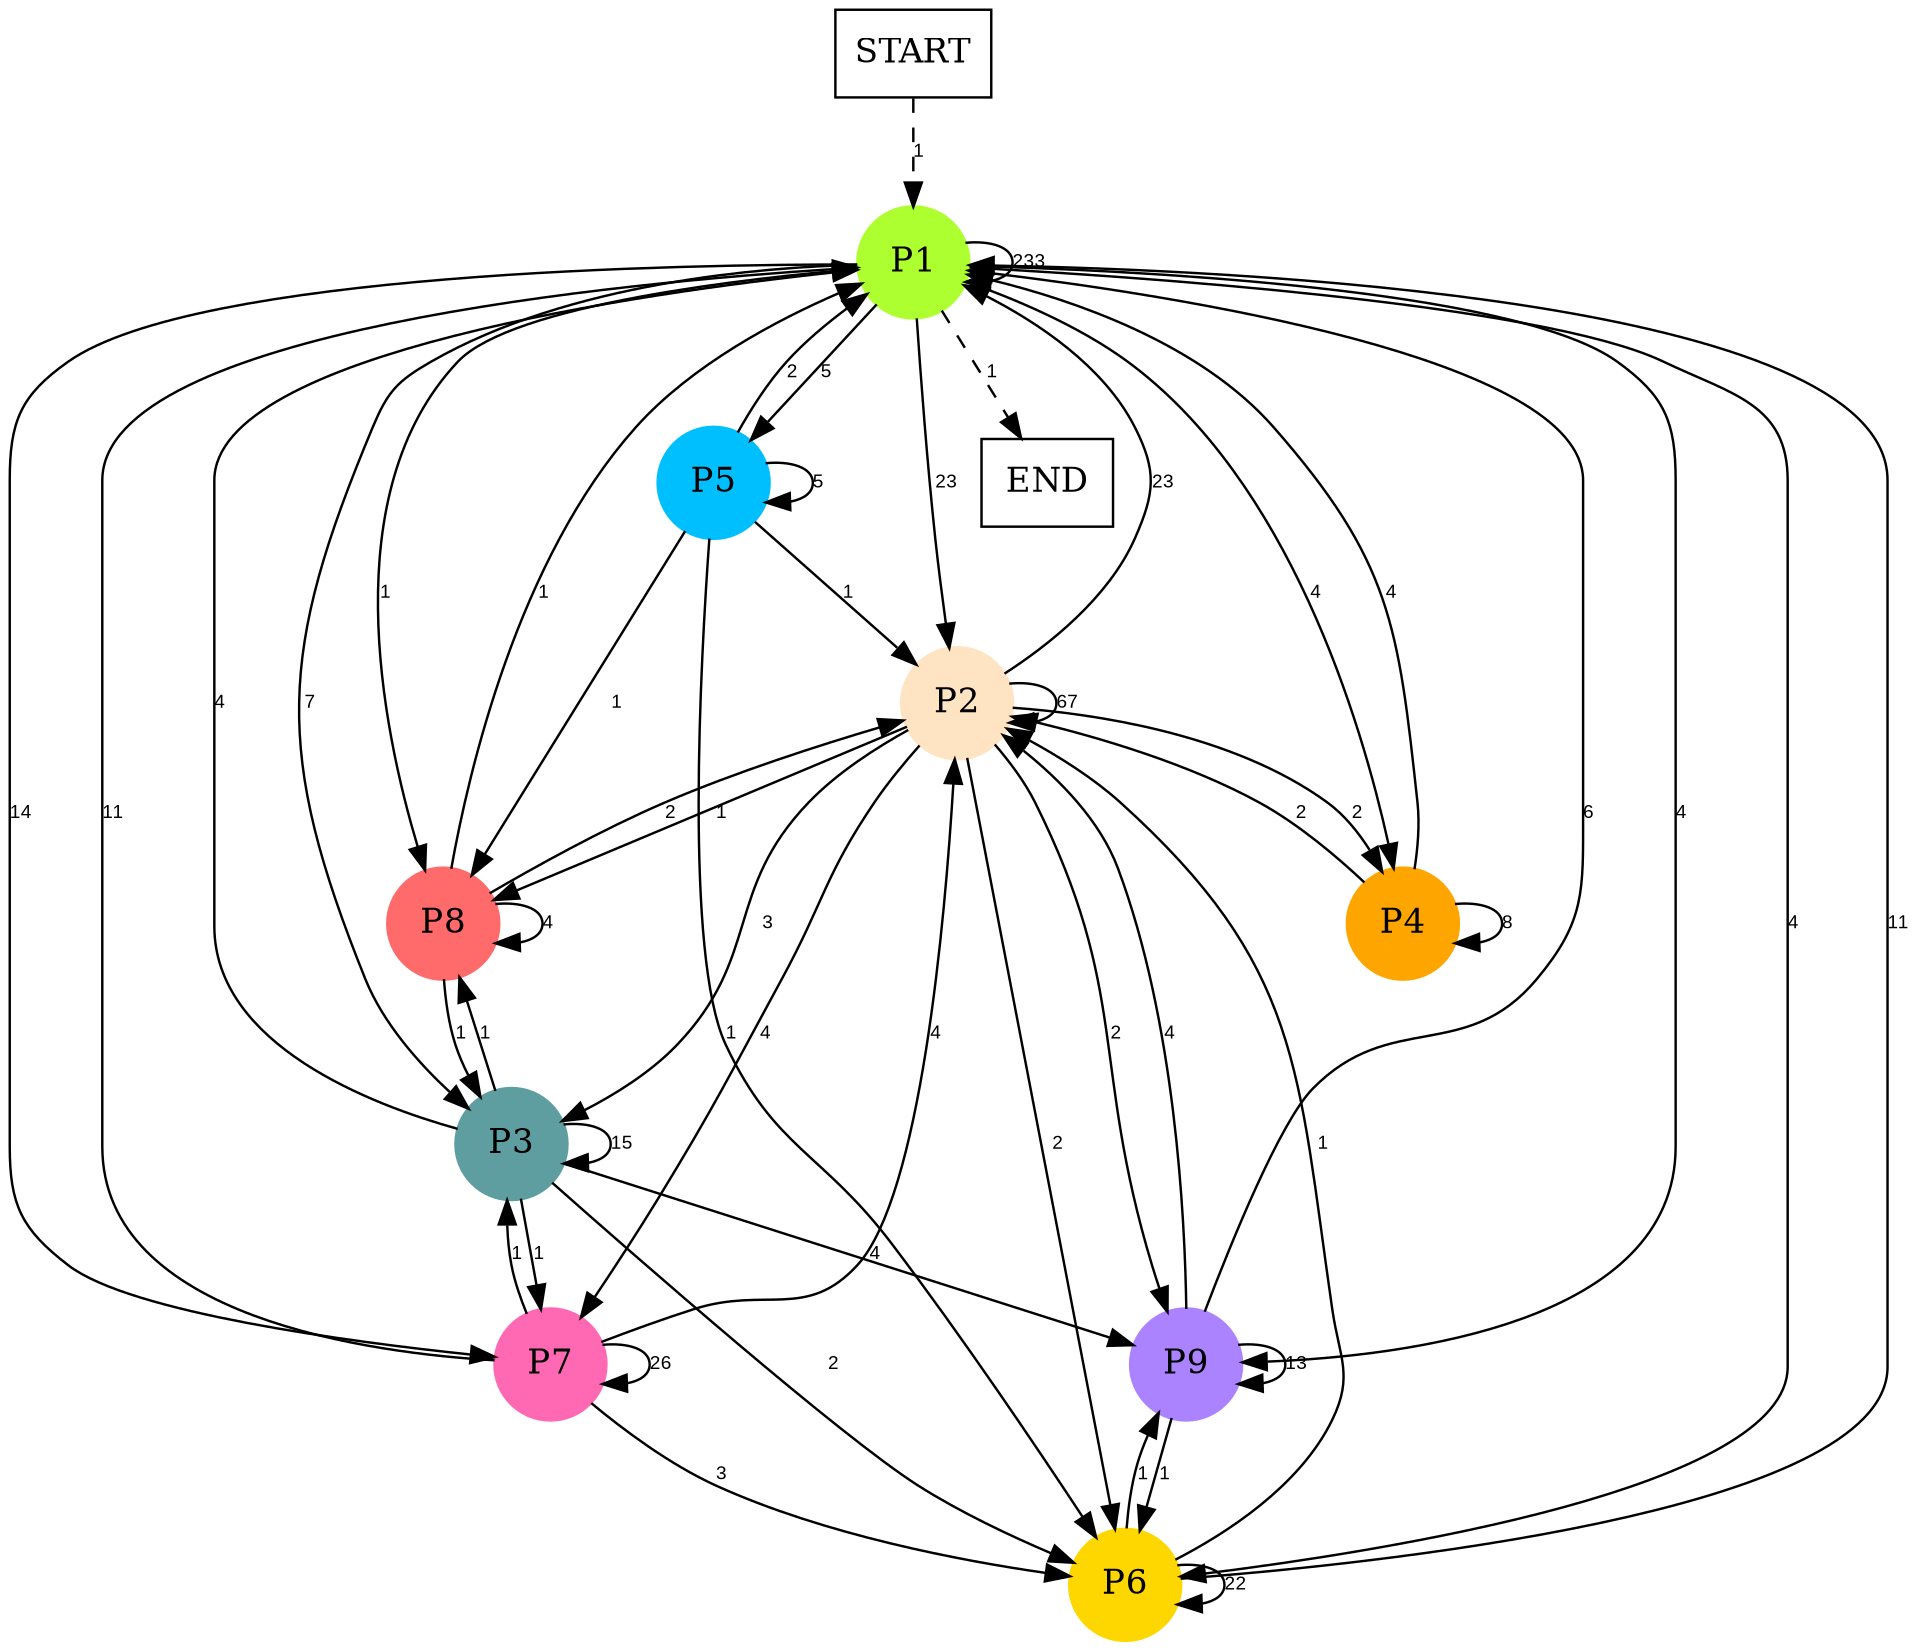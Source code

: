 digraph graphname {
	dpi = 150
	size="16,11!";
	margin = 0;
"P1" [shape=circle, color=greenyellow, style=filled]"P2" [shape=circle, color=bisque, style=filled]"P7" [shape=circle, color=hotpink, style=filled]"P5" [shape=circle, color=deepskyblue, style=filled]"P6" [shape=circle, color=gold, style=filled]"P9" [shape=circle, color=mediumpurple1, style=filled]"P3" [shape=circle, color=cadetblue, style=filled]"P4" [shape=circle, color=orange, style=filled]"P8" [shape=circle, color=indianred1, style=filled]"START" [shape=box, fillcolor=white, style=filled, color=black]"END" [shape=box, fillcolor=white, style=filled, color=black]"P1" -> "P1" [ label ="233" labelfloat=false fontname="Arial" fontsize=8]
"P1" -> "P2" [ label ="23" labelfloat=false fontname="Arial" fontsize=8]
"P1" -> "P7" [ label ="14" labelfloat=false fontname="Arial" fontsize=8]
"P1" -> "P5" [ label ="5" labelfloat=false fontname="Arial" fontsize=8]
"P1" -> "P6" [ label ="4" labelfloat=false fontname="Arial" fontsize=8]
"P1" -> "P9" [ label ="4" labelfloat=false fontname="Arial" fontsize=8]
"P1" -> "P3" [ label ="7" labelfloat=false fontname="Arial" fontsize=8]
"P1" -> "P4" [ label ="4" labelfloat=false fontname="Arial" fontsize=8]
"P1" -> "P8" [ label ="1" labelfloat=false fontname="Arial" fontsize=8]
"P1" -> "END" [ style = dashed label ="1" labelfloat=false fontname="Arial" fontsize=8]
"P2" -> "P1" [ label ="23" labelfloat=false fontname="Arial" fontsize=8]
"P2" -> "P2" [ label ="67" labelfloat=false fontname="Arial" fontsize=8]
"P2" -> "P7" [ label ="4" labelfloat=false fontname="Arial" fontsize=8]
"P2" -> "P6" [ label ="2" labelfloat=false fontname="Arial" fontsize=8]
"P2" -> "P9" [ label ="2" labelfloat=false fontname="Arial" fontsize=8]
"P2" -> "P3" [ label ="3" labelfloat=false fontname="Arial" fontsize=8]
"P2" -> "P4" [ label ="2" labelfloat=false fontname="Arial" fontsize=8]
"P2" -> "P8" [ label ="1" labelfloat=false fontname="Arial" fontsize=8]
"P7" -> "P1" [ label ="11" labelfloat=false fontname="Arial" fontsize=8]
"P7" -> "P2" [ label ="4" labelfloat=false fontname="Arial" fontsize=8]
"P7" -> "P7" [ label ="26" labelfloat=false fontname="Arial" fontsize=8]
"P7" -> "P6" [ label ="3" labelfloat=false fontname="Arial" fontsize=8]
"P7" -> "P3" [ label ="1" labelfloat=false fontname="Arial" fontsize=8]
"P5" -> "P1" [ label ="2" labelfloat=false fontname="Arial" fontsize=8]
"P5" -> "P2" [ label ="1" labelfloat=false fontname="Arial" fontsize=8]
"P5" -> "P5" [ label ="5" labelfloat=false fontname="Arial" fontsize=8]
"P5" -> "P6" [ label ="1" labelfloat=false fontname="Arial" fontsize=8]
"P5" -> "P8" [ label ="1" labelfloat=false fontname="Arial" fontsize=8]
"P6" -> "P1" [ label ="11" labelfloat=false fontname="Arial" fontsize=8]
"P6" -> "P2" [ label ="1" labelfloat=false fontname="Arial" fontsize=8]
"P6" -> "P6" [ label ="22" labelfloat=false fontname="Arial" fontsize=8]
"P6" -> "P9" [ label ="1" labelfloat=false fontname="Arial" fontsize=8]
"P9" -> "P1" [ label ="6" labelfloat=false fontname="Arial" fontsize=8]
"P9" -> "P2" [ label ="4" labelfloat=false fontname="Arial" fontsize=8]
"P9" -> "P6" [ label ="1" labelfloat=false fontname="Arial" fontsize=8]
"P9" -> "P9" [ label ="13" labelfloat=false fontname="Arial" fontsize=8]
"P3" -> "P1" [ label ="4" labelfloat=false fontname="Arial" fontsize=8]
"P3" -> "P7" [ label ="1" labelfloat=false fontname="Arial" fontsize=8]
"P3" -> "P6" [ label ="2" labelfloat=false fontname="Arial" fontsize=8]
"P3" -> "P9" [ label ="4" labelfloat=false fontname="Arial" fontsize=8]
"P3" -> "P3" [ label ="15" labelfloat=false fontname="Arial" fontsize=8]
"P3" -> "P8" [ label ="1" labelfloat=false fontname="Arial" fontsize=8]
"P4" -> "P1" [ label ="4" labelfloat=false fontname="Arial" fontsize=8]
"P4" -> "P2" [ label ="2" labelfloat=false fontname="Arial" fontsize=8]
"P4" -> "P4" [ label ="8" labelfloat=false fontname="Arial" fontsize=8]
"P8" -> "P1" [ label ="1" labelfloat=false fontname="Arial" fontsize=8]
"P8" -> "P2" [ label ="2" labelfloat=false fontname="Arial" fontsize=8]
"P8" -> "P3" [ label ="1" labelfloat=false fontname="Arial" fontsize=8]
"P8" -> "P8" [ label ="4" labelfloat=false fontname="Arial" fontsize=8]
"START" -> "P1" [ style = dashed label ="1" labelfloat=false fontname="Arial" fontsize=8]
}